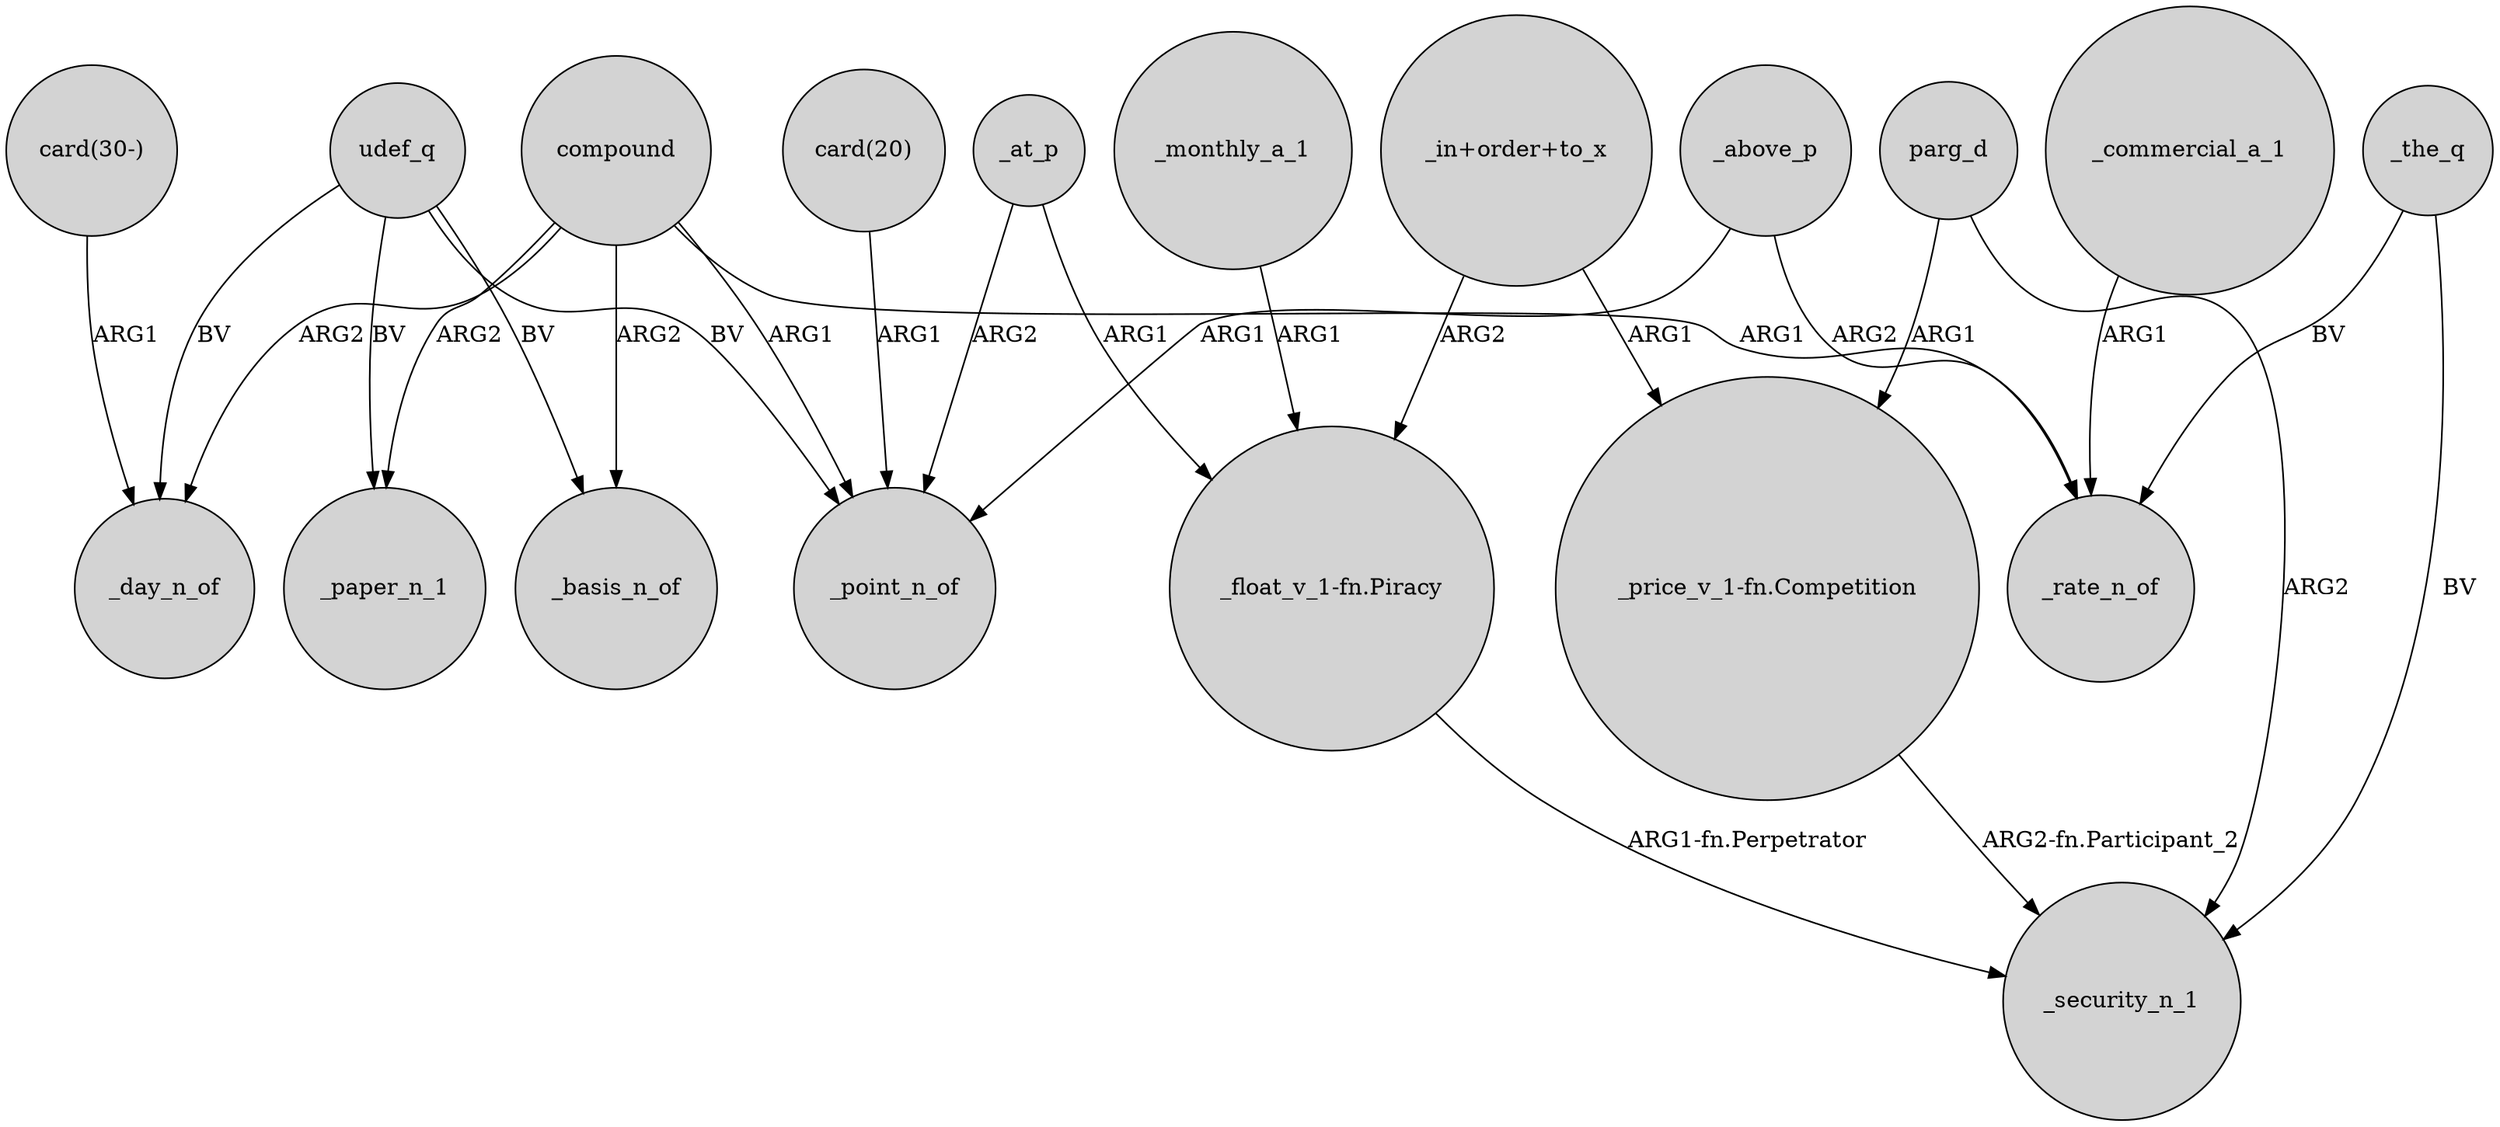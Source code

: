 digraph {
	node [shape=circle style=filled]
	compound -> _day_n_of [label=ARG2]
	_at_p -> "_float_v_1-fn.Piracy" [label=ARG1]
	udef_q -> _basis_n_of [label=BV]
	"_price_v_1-fn.Competition" -> _security_n_1 [label="ARG2-fn.Participant_2"]
	udef_q -> _paper_n_1 [label=BV]
	compound -> _paper_n_1 [label=ARG2]
	_above_p -> _point_n_of [label=ARG1]
	"_float_v_1-fn.Piracy" -> _security_n_1 [label="ARG1-fn.Perpetrator"]
	_above_p -> _rate_n_of [label=ARG2]
	compound -> _rate_n_of [label=ARG1]
	"_in+order+to_x" -> "_price_v_1-fn.Competition" [label=ARG1]
	_the_q -> _rate_n_of [label=BV]
	udef_q -> _day_n_of [label=BV]
	"card(30-)" -> _day_n_of [label=ARG1]
	_commercial_a_1 -> _rate_n_of [label=ARG1]
	"_in+order+to_x" -> "_float_v_1-fn.Piracy" [label=ARG2]
	_at_p -> _point_n_of [label=ARG2]
	compound -> _point_n_of [label=ARG1]
	_the_q -> _security_n_1 [label=BV]
	udef_q -> _point_n_of [label=BV]
	parg_d -> "_price_v_1-fn.Competition" [label=ARG1]
	parg_d -> _security_n_1 [label=ARG2]
	compound -> _basis_n_of [label=ARG2]
	_monthly_a_1 -> "_float_v_1-fn.Piracy" [label=ARG1]
	"card(20)" -> _point_n_of [label=ARG1]
}
